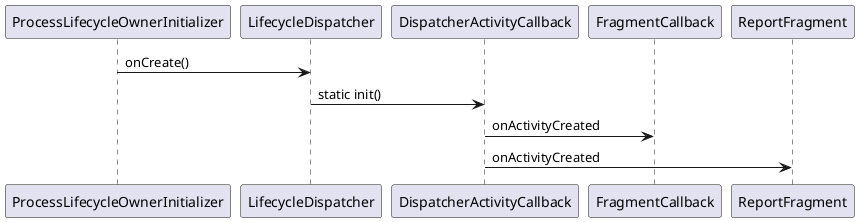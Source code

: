 @startuml

ProcessLifecycleOwnerInitializer -> LifecycleDispatcher : onCreate()
LifecycleDispatcher -> DispatcherActivityCallback: static init()
DispatcherActivityCallback -> FragmentCallback: onActivityCreated
DispatcherActivityCallback -> ReportFragment: onActivityCreated

@enduml
